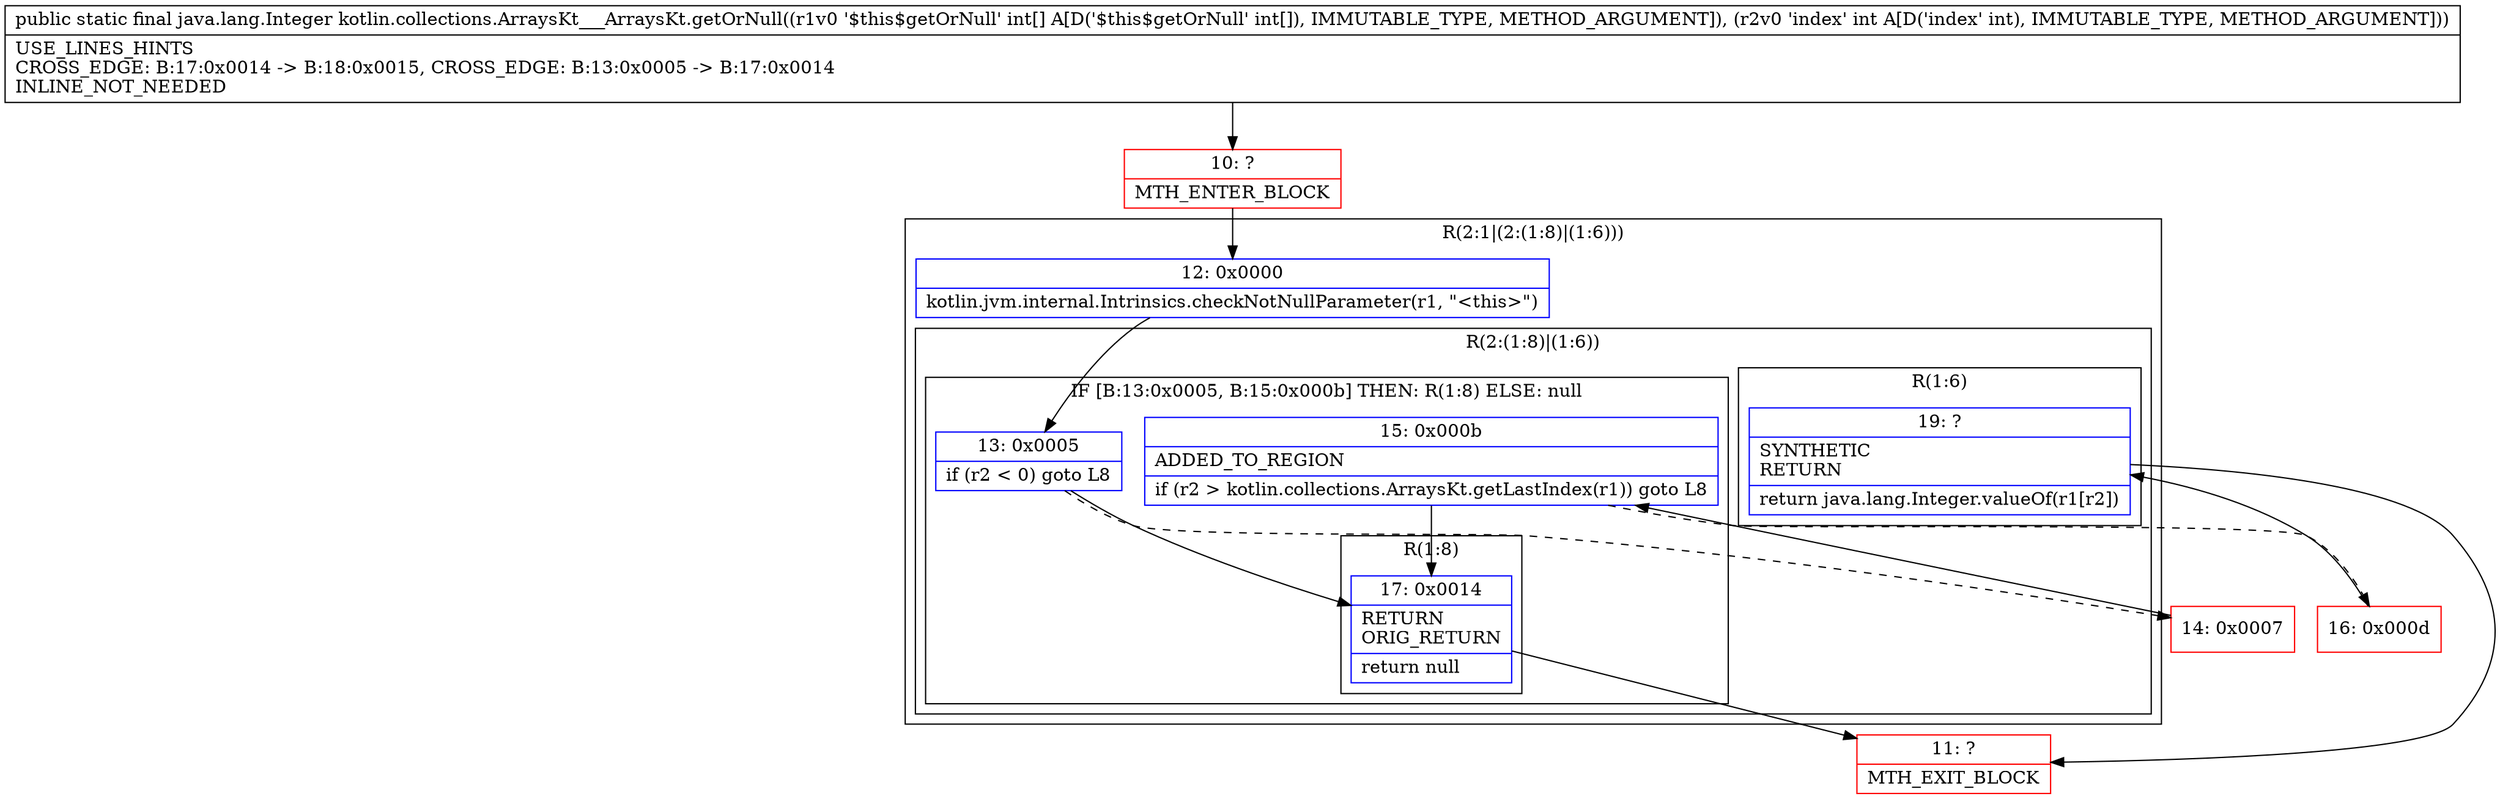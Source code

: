 digraph "CFG forkotlin.collections.ArraysKt___ArraysKt.getOrNull([II)Ljava\/lang\/Integer;" {
subgraph cluster_Region_1936833450 {
label = "R(2:1|(2:(1:8)|(1:6)))";
node [shape=record,color=blue];
Node_12 [shape=record,label="{12\:\ 0x0000|kotlin.jvm.internal.Intrinsics.checkNotNullParameter(r1, \"\<this\>\")\l}"];
subgraph cluster_Region_1145201630 {
label = "R(2:(1:8)|(1:6))";
node [shape=record,color=blue];
subgraph cluster_IfRegion_1802893625 {
label = "IF [B:13:0x0005, B:15:0x000b] THEN: R(1:8) ELSE: null";
node [shape=record,color=blue];
Node_13 [shape=record,label="{13\:\ 0x0005|if (r2 \< 0) goto L8\l}"];
Node_15 [shape=record,label="{15\:\ 0x000b|ADDED_TO_REGION\l|if (r2 \> kotlin.collections.ArraysKt.getLastIndex(r1)) goto L8\l}"];
subgraph cluster_Region_2028828325 {
label = "R(1:8)";
node [shape=record,color=blue];
Node_17 [shape=record,label="{17\:\ 0x0014|RETURN\lORIG_RETURN\l|return null\l}"];
}
}
subgraph cluster_Region_104804089 {
label = "R(1:6)";
node [shape=record,color=blue];
Node_19 [shape=record,label="{19\:\ ?|SYNTHETIC\lRETURN\l|return java.lang.Integer.valueOf(r1[r2])\l}"];
}
}
}
Node_10 [shape=record,color=red,label="{10\:\ ?|MTH_ENTER_BLOCK\l}"];
Node_14 [shape=record,color=red,label="{14\:\ 0x0007}"];
Node_16 [shape=record,color=red,label="{16\:\ 0x000d}"];
Node_11 [shape=record,color=red,label="{11\:\ ?|MTH_EXIT_BLOCK\l}"];
MethodNode[shape=record,label="{public static final java.lang.Integer kotlin.collections.ArraysKt___ArraysKt.getOrNull((r1v0 '$this$getOrNull' int[] A[D('$this$getOrNull' int[]), IMMUTABLE_TYPE, METHOD_ARGUMENT]), (r2v0 'index' int A[D('index' int), IMMUTABLE_TYPE, METHOD_ARGUMENT]))  | USE_LINES_HINTS\lCROSS_EDGE: B:17:0x0014 \-\> B:18:0x0015, CROSS_EDGE: B:13:0x0005 \-\> B:17:0x0014\lINLINE_NOT_NEEDED\l}"];
MethodNode -> Node_10;Node_12 -> Node_13;
Node_13 -> Node_14[style=dashed];
Node_13 -> Node_17;
Node_15 -> Node_16[style=dashed];
Node_15 -> Node_17;
Node_17 -> Node_11;
Node_19 -> Node_11;
Node_10 -> Node_12;
Node_14 -> Node_15;
Node_16 -> Node_19;
}

